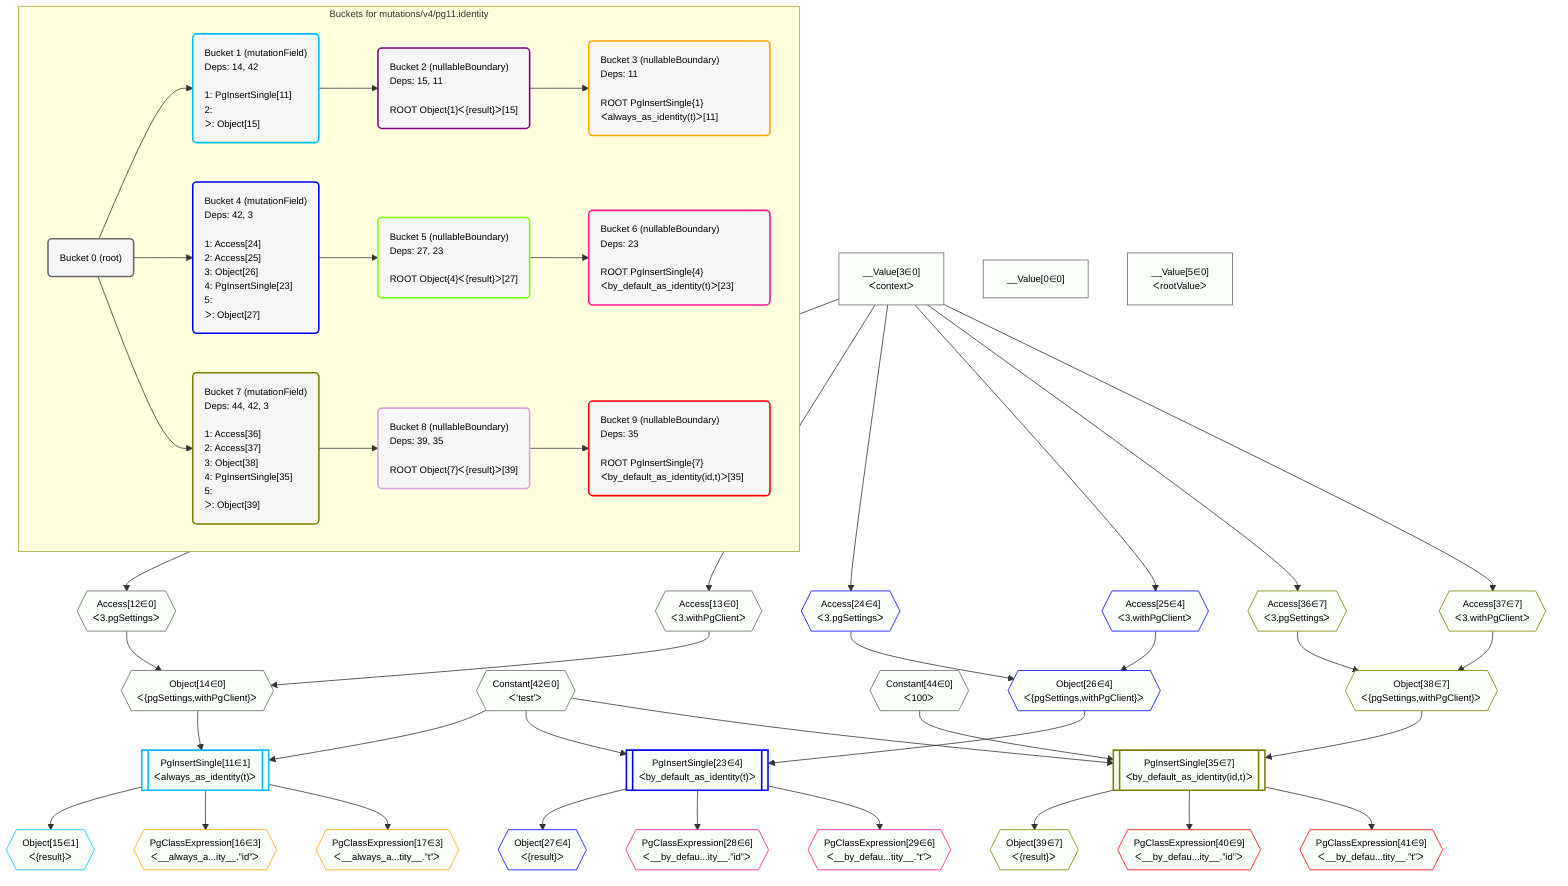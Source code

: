 %%{init: {'themeVariables': { 'fontSize': '12px'}}}%%
graph TD
    classDef path fill:#eee,stroke:#000,color:#000
    classDef plan fill:#fff,stroke-width:1px,color:#000
    classDef itemplan fill:#fff,stroke-width:2px,color:#000
    classDef unbatchedplan fill:#dff,stroke-width:1px,color:#000
    classDef sideeffectplan fill:#fcc,stroke-width:2px,color:#000
    classDef bucket fill:#f6f6f6,color:#000,stroke-width:2px,text-align:left


    %% plan dependencies
    Object14{{"Object[14∈0]<br />ᐸ{pgSettings,withPgClient}ᐳ"}}:::plan
    Access12{{"Access[12∈0]<br />ᐸ3.pgSettingsᐳ"}}:::plan
    Access13{{"Access[13∈0]<br />ᐸ3.withPgClientᐳ"}}:::plan
    Access12 & Access13 --> Object14
    __Value3["__Value[3∈0]<br />ᐸcontextᐳ"]:::plan
    __Value3 --> Access12
    __Value3 --> Access13
    __Value0["__Value[0∈0]"]:::plan
    __Value5["__Value[5∈0]<br />ᐸrootValueᐳ"]:::plan
    Constant42{{"Constant[42∈0]<br />ᐸ'test'ᐳ"}}:::plan
    Constant44{{"Constant[44∈0]<br />ᐸ100ᐳ"}}:::plan
    PgInsertSingle11[["PgInsertSingle[11∈1]<br />ᐸalways_as_identity(t)ᐳ"]]:::sideeffectplan
    Object14 & Constant42 --> PgInsertSingle11
    Object15{{"Object[15∈1]<br />ᐸ{result}ᐳ"}}:::plan
    PgInsertSingle11 --> Object15
    PgClassExpression16{{"PgClassExpression[16∈3]<br />ᐸ__always_a...ity__.”id”ᐳ"}}:::plan
    PgInsertSingle11 --> PgClassExpression16
    PgClassExpression17{{"PgClassExpression[17∈3]<br />ᐸ__always_a...tity__.”t”ᐳ"}}:::plan
    PgInsertSingle11 --> PgClassExpression17
    PgInsertSingle23[["PgInsertSingle[23∈4]<br />ᐸby_default_as_identity(t)ᐳ"]]:::sideeffectplan
    Object26{{"Object[26∈4]<br />ᐸ{pgSettings,withPgClient}ᐳ"}}:::plan
    Object26 & Constant42 --> PgInsertSingle23
    Access24{{"Access[24∈4]<br />ᐸ3.pgSettingsᐳ"}}:::plan
    Access25{{"Access[25∈4]<br />ᐸ3.withPgClientᐳ"}}:::plan
    Access24 & Access25 --> Object26
    __Value3 --> Access24
    __Value3 --> Access25
    Object27{{"Object[27∈4]<br />ᐸ{result}ᐳ"}}:::plan
    PgInsertSingle23 --> Object27
    PgClassExpression28{{"PgClassExpression[28∈6]<br />ᐸ__by_defau...ity__.”id”ᐳ"}}:::plan
    PgInsertSingle23 --> PgClassExpression28
    PgClassExpression29{{"PgClassExpression[29∈6]<br />ᐸ__by_defau...tity__.”t”ᐳ"}}:::plan
    PgInsertSingle23 --> PgClassExpression29
    PgInsertSingle35[["PgInsertSingle[35∈7]<br />ᐸby_default_as_identity(id,t)ᐳ"]]:::sideeffectplan
    Object38{{"Object[38∈7]<br />ᐸ{pgSettings,withPgClient}ᐳ"}}:::plan
    Object38 & Constant44 & Constant42 --> PgInsertSingle35
    Access36{{"Access[36∈7]<br />ᐸ3.pgSettingsᐳ"}}:::plan
    Access37{{"Access[37∈7]<br />ᐸ3.withPgClientᐳ"}}:::plan
    Access36 & Access37 --> Object38
    __Value3 --> Access36
    __Value3 --> Access37
    Object39{{"Object[39∈7]<br />ᐸ{result}ᐳ"}}:::plan
    PgInsertSingle35 --> Object39
    PgClassExpression40{{"PgClassExpression[40∈9]<br />ᐸ__by_defau...ity__.”id”ᐳ"}}:::plan
    PgInsertSingle35 --> PgClassExpression40
    PgClassExpression41{{"PgClassExpression[41∈9]<br />ᐸ__by_defau...tity__.”t”ᐳ"}}:::plan
    PgInsertSingle35 --> PgClassExpression41

    %% define steps

    subgraph "Buckets for mutations/v4/pg11.identity"
    Bucket0("Bucket 0 (root)"):::bucket
    classDef bucket0 stroke:#696969
    class Bucket0,__Value0,__Value3,__Value5,Access12,Access13,Object14,Constant42,Constant44 bucket0
    Bucket1("Bucket 1 (mutationField)<br />Deps: 14, 42<br /><br />1: PgInsertSingle[11]<br />2: <br />ᐳ: Object[15]"):::bucket
    classDef bucket1 stroke:#00bfff
    class Bucket1,PgInsertSingle11,Object15 bucket1
    Bucket2("Bucket 2 (nullableBoundary)<br />Deps: 15, 11<br /><br />ROOT Object{1}ᐸ{result}ᐳ[15]"):::bucket
    classDef bucket2 stroke:#7f007f
    class Bucket2 bucket2
    Bucket3("Bucket 3 (nullableBoundary)<br />Deps: 11<br /><br />ROOT PgInsertSingle{1}ᐸalways_as_identity(t)ᐳ[11]"):::bucket
    classDef bucket3 stroke:#ffa500
    class Bucket3,PgClassExpression16,PgClassExpression17 bucket3
    Bucket4("Bucket 4 (mutationField)<br />Deps: 42, 3<br /><br />1: Access[24]<br />2: Access[25]<br />3: Object[26]<br />4: PgInsertSingle[23]<br />5: <br />ᐳ: Object[27]"):::bucket
    classDef bucket4 stroke:#0000ff
    class Bucket4,PgInsertSingle23,Access24,Access25,Object26,Object27 bucket4
    Bucket5("Bucket 5 (nullableBoundary)<br />Deps: 27, 23<br /><br />ROOT Object{4}ᐸ{result}ᐳ[27]"):::bucket
    classDef bucket5 stroke:#7fff00
    class Bucket5 bucket5
    Bucket6("Bucket 6 (nullableBoundary)<br />Deps: 23<br /><br />ROOT PgInsertSingle{4}ᐸby_default_as_identity(t)ᐳ[23]"):::bucket
    classDef bucket6 stroke:#ff1493
    class Bucket6,PgClassExpression28,PgClassExpression29 bucket6
    Bucket7("Bucket 7 (mutationField)<br />Deps: 44, 42, 3<br /><br />1: Access[36]<br />2: Access[37]<br />3: Object[38]<br />4: PgInsertSingle[35]<br />5: <br />ᐳ: Object[39]"):::bucket
    classDef bucket7 stroke:#808000
    class Bucket7,PgInsertSingle35,Access36,Access37,Object38,Object39 bucket7
    Bucket8("Bucket 8 (nullableBoundary)<br />Deps: 39, 35<br /><br />ROOT Object{7}ᐸ{result}ᐳ[39]"):::bucket
    classDef bucket8 stroke:#dda0dd
    class Bucket8 bucket8
    Bucket9("Bucket 9 (nullableBoundary)<br />Deps: 35<br /><br />ROOT PgInsertSingle{7}ᐸby_default_as_identity(id,t)ᐳ[35]"):::bucket
    classDef bucket9 stroke:#ff0000
    class Bucket9,PgClassExpression40,PgClassExpression41 bucket9
    Bucket0 --> Bucket1 & Bucket4 & Bucket7
    Bucket1 --> Bucket2
    Bucket2 --> Bucket3
    Bucket4 --> Bucket5
    Bucket5 --> Bucket6
    Bucket7 --> Bucket8
    Bucket8 --> Bucket9
    classDef unary fill:#fafffa,borderWidth:8px
    class Object14,Access12,Access13,__Value0,__Value3,__Value5,Constant42,Constant44,PgInsertSingle11,Object15,PgClassExpression16,PgClassExpression17,PgInsertSingle23,Object26,Access24,Access25,Object27,PgClassExpression28,PgClassExpression29,PgInsertSingle35,Object38,Access36,Access37,Object39,PgClassExpression40,PgClassExpression41 unary
    end